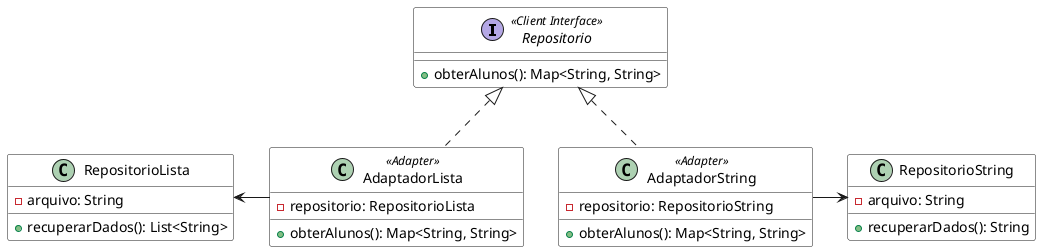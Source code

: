 @startuml
skinparam ClassBackgroundColor white
interface Repositorio <<Client Interface>>{
    + obterAlunos(): Map<String, String>
}

class RepositorioLista {
    - arquivo: String
    + recuperarDados(): List<String>
}

class RepositorioString {
    - arquivo: String
    + recuperarDados(): String
}

class AdaptadorLista <<Adapter>> implements Repositorio {
    - repositorio: RepositorioLista
    + obterAlunos(): Map<String, String>
}

class AdaptadorString <<Adapter>> implements Repositorio {
    - repositorio: RepositorioString
    + obterAlunos(): Map<String, String>
}

AdaptadorLista  -l-> RepositorioLista
AdaptadorString -r-> RepositorioString  
@enduml